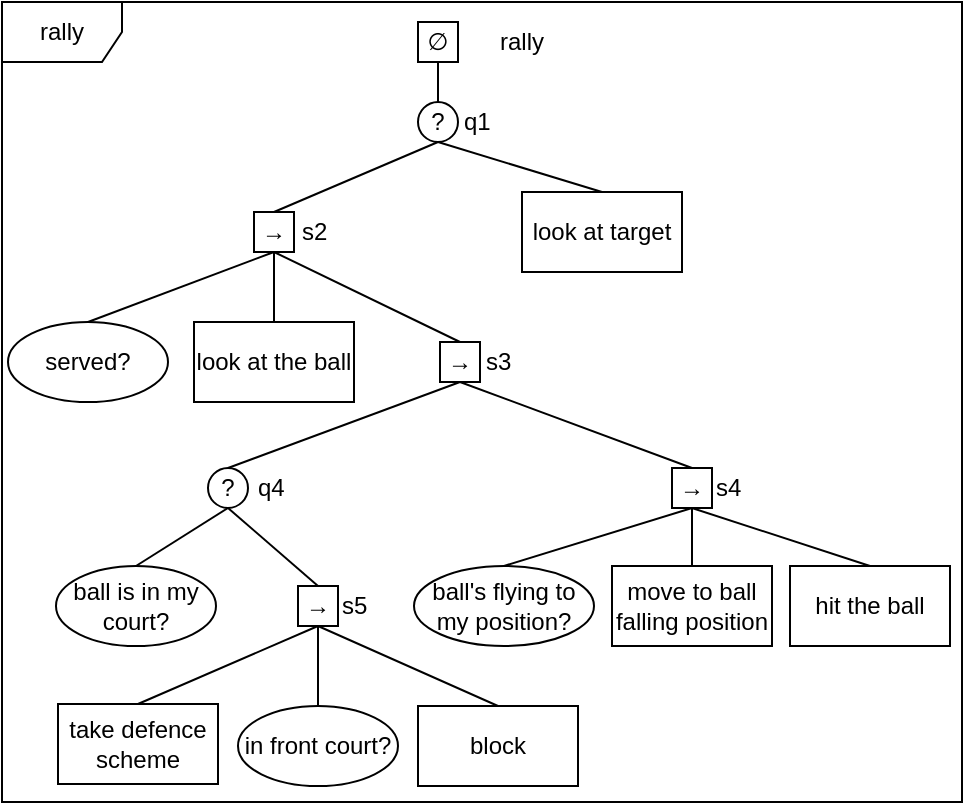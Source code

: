 <mxfile pages="1" version="11.2.5" type="device"><diagram id="EkMTp9RVe_bbDMzfqBNy" name="Page-1"><mxGraphModel dx="841" dy="658" grid="1" gridSize="10" guides="1" tooltips="1" connect="1" arrows="1" fold="1" page="0" pageScale="1" pageWidth="827" pageHeight="1169" math="0" shadow="0"><root><mxCell id="0"/><mxCell id="1" parent="0"/><mxCell id="cSMGH9xGjoorg707Jlx_-66" value="rally" style="shape=umlFrame;whiteSpace=wrap;html=1;" parent="1" vertex="1"><mxGeometry x="-90" y="-180" width="480" height="400" as="geometry"/></mxCell><mxCell id="cSMGH9xGjoorg707Jlx_-4" style="rounded=0;orthogonalLoop=1;jettySize=auto;html=1;exitX=0.5;exitY=1;exitDx=0;exitDy=0;endArrow=none;endFill=0;entryX=0.5;entryY=0;entryDx=0;entryDy=0;" parent="1" source="cSMGH9xGjoorg707Jlx_-2" target="cSMGH9xGjoorg707Jlx_-3" edge="1"><mxGeometry relative="1" as="geometry"/></mxCell><mxCell id="cSMGH9xGjoorg707Jlx_-38" style="edgeStyle=none;rounded=0;orthogonalLoop=1;jettySize=auto;html=1;exitX=0.5;exitY=1;exitDx=0;exitDy=0;entryX=0.5;entryY=0;entryDx=0;entryDy=0;endArrow=none;endFill=0;" parent="1" source="cSMGH9xGjoorg707Jlx_-2" target="cSMGH9xGjoorg707Jlx_-37" edge="1"><mxGeometry relative="1" as="geometry"/></mxCell><mxCell id="cSMGH9xGjoorg707Jlx_-2" value="?" style="ellipse;whiteSpace=wrap;html=1;aspect=fixed;" parent="1" vertex="1"><mxGeometry x="118" y="-130" width="20" height="20" as="geometry"/></mxCell><mxCell id="cSMGH9xGjoorg707Jlx_-7" style="edgeStyle=none;rounded=0;orthogonalLoop=1;jettySize=auto;html=1;exitX=0.5;exitY=1;exitDx=0;exitDy=0;entryX=0.5;entryY=0;entryDx=0;entryDy=0;endArrow=none;endFill=0;" parent="1" source="cSMGH9xGjoorg707Jlx_-3" target="cSMGH9xGjoorg707Jlx_-6" edge="1"><mxGeometry relative="1" as="geometry"/></mxCell><mxCell id="cSMGH9xGjoorg707Jlx_-3" value="→" style="whiteSpace=wrap;html=1;aspect=fixed;flipH=1;" parent="1" vertex="1"><mxGeometry x="36" y="-75" width="20" height="20" as="geometry"/></mxCell><mxCell id="cSMGH9xGjoorg707Jlx_-6" value="served?" style="ellipse;whiteSpace=wrap;html=1;flipH=1;" parent="1" vertex="1"><mxGeometry x="-87" y="-20" width="80" height="40" as="geometry"/></mxCell><mxCell id="cSMGH9xGjoorg707Jlx_-32" style="edgeStyle=none;rounded=0;orthogonalLoop=1;jettySize=auto;html=1;exitX=0.5;exitY=1;exitDx=0;exitDy=0;entryX=0.5;entryY=0;entryDx=0;entryDy=0;endArrow=none;endFill=0;" parent="1" source="cSMGH9xGjoorg707Jlx_-65" target="cSMGH9xGjoorg707Jlx_-31" edge="1"><mxGeometry relative="1" as="geometry"><mxPoint x="170" y="10" as="sourcePoint"/></mxGeometry></mxCell><mxCell id="cSMGH9xGjoorg707Jlx_-14" style="edgeStyle=none;rounded=0;orthogonalLoop=1;jettySize=auto;html=1;exitX=0.5;exitY=1;exitDx=0;exitDy=0;entryX=0.5;entryY=0;entryDx=0;entryDy=0;endArrow=none;endFill=0;" parent="1" source="cSMGH9xGjoorg707Jlx_-65" target="cSMGH9xGjoorg707Jlx_-11" edge="1"><mxGeometry relative="1" as="geometry"><mxPoint x="170" y="10" as="sourcePoint"/></mxGeometry></mxCell><mxCell id="cSMGH9xGjoorg707Jlx_-19" style="edgeStyle=none;rounded=0;orthogonalLoop=1;jettySize=auto;html=1;exitX=0.5;exitY=1;exitDx=0;exitDy=0;entryX=0.5;entryY=0;entryDx=0;entryDy=0;endArrow=none;endFill=0;" parent="1" source="cSMGH9xGjoorg707Jlx_-11" target="cSMGH9xGjoorg707Jlx_-58" edge="1"><mxGeometry relative="1" as="geometry"><mxPoint x="-53.5" y="150" as="targetPoint"/></mxGeometry></mxCell><mxCell id="cSMGH9xGjoorg707Jlx_-21" style="edgeStyle=none;rounded=0;orthogonalLoop=1;jettySize=auto;html=1;exitX=0.5;exitY=1;exitDx=0;exitDy=0;entryX=0.5;entryY=0;entryDx=0;entryDy=0;endArrow=none;endFill=0;" parent="1" source="cSMGH9xGjoorg707Jlx_-11" target="cSMGH9xGjoorg707Jlx_-47" edge="1"><mxGeometry relative="1" as="geometry"><mxPoint x="44" y="150" as="targetPoint"/></mxGeometry></mxCell><mxCell id="cSMGH9xGjoorg707Jlx_-11" value="?" style="ellipse;whiteSpace=wrap;html=1;aspect=fixed;" parent="1" vertex="1"><mxGeometry x="13" y="53" width="20" height="20" as="geometry"/></mxCell><mxCell id="cSMGH9xGjoorg707Jlx_-30" style="edgeStyle=none;rounded=0;orthogonalLoop=1;jettySize=auto;html=1;exitX=0.5;exitY=1;exitDx=0;exitDy=0;entryX=0.5;entryY=0;entryDx=0;entryDy=0;endArrow=none;endFill=0;" parent="1" source="cSMGH9xGjoorg707Jlx_-31" target="cSMGH9xGjoorg707Jlx_-29" edge="1"><mxGeometry relative="1" as="geometry"><mxPoint x="60" y="170" as="sourcePoint"/></mxGeometry></mxCell><mxCell id="cSMGH9xGjoorg707Jlx_-26" value="in front court?" style="ellipse;whiteSpace=wrap;html=1;" parent="1" vertex="1"><mxGeometry x="28" y="172" width="80" height="40" as="geometry"/></mxCell><mxCell id="cSMGH9xGjoorg707Jlx_-27" value="block" style="rounded=0;whiteSpace=wrap;html=1;" parent="1" vertex="1"><mxGeometry x="118" y="172" width="80" height="40" as="geometry"/></mxCell><mxCell id="cSMGH9xGjoorg707Jlx_-29" value="ball's flying to my position?" style="ellipse;whiteSpace=wrap;html=1;" parent="1" vertex="1"><mxGeometry x="116" y="102" width="90" height="40" as="geometry"/></mxCell><mxCell id="cSMGH9xGjoorg707Jlx_-34" style="edgeStyle=none;rounded=0;orthogonalLoop=1;jettySize=auto;html=1;exitX=0.5;exitY=1;exitDx=0;exitDy=0;entryX=0.5;entryY=0;entryDx=0;entryDy=0;endArrow=none;endFill=0;" parent="1" source="cSMGH9xGjoorg707Jlx_-31" target="cSMGH9xGjoorg707Jlx_-33" edge="1"><mxGeometry relative="1" as="geometry"/></mxCell><mxCell id="cSMGH9xGjoorg707Jlx_-36" style="edgeStyle=none;rounded=0;orthogonalLoop=1;jettySize=auto;html=1;exitX=0.5;exitY=1;exitDx=0;exitDy=0;entryX=0.5;entryY=0;entryDx=0;entryDy=0;endArrow=none;endFill=0;" parent="1" source="cSMGH9xGjoorg707Jlx_-31" target="cSMGH9xGjoorg707Jlx_-35" edge="1"><mxGeometry relative="1" as="geometry"/></mxCell><mxCell id="cSMGH9xGjoorg707Jlx_-31" value="→" style="whiteSpace=wrap;html=1;aspect=fixed;" parent="1" vertex="1"><mxGeometry x="245" y="53" width="20" height="20" as="geometry"/></mxCell><mxCell id="cSMGH9xGjoorg707Jlx_-33" value="move to ball falling position" style="rounded=0;whiteSpace=wrap;html=1;" parent="1" vertex="1"><mxGeometry x="215" y="102" width="80" height="40" as="geometry"/></mxCell><mxCell id="cSMGH9xGjoorg707Jlx_-35" value="hit the ball" style="rounded=0;whiteSpace=wrap;html=1;" parent="1" vertex="1"><mxGeometry x="304" y="102" width="80" height="40" as="geometry"/></mxCell><mxCell id="cSMGH9xGjoorg707Jlx_-37" value="look at target" style="rounded=0;whiteSpace=wrap;html=1;" parent="1" vertex="1"><mxGeometry x="170" y="-85" width="80" height="40" as="geometry"/></mxCell><mxCell id="cSMGH9xGjoorg707Jlx_-41" style="edgeStyle=none;rounded=0;orthogonalLoop=1;jettySize=auto;html=1;exitX=0.5;exitY=1;exitDx=0;exitDy=0;entryX=0.5;entryY=0;entryDx=0;entryDy=0;endArrow=none;endFill=0;" parent="1" source="cSMGH9xGjoorg707Jlx_-3" target="cSMGH9xGjoorg707Jlx_-65" edge="1"><mxGeometry relative="1" as="geometry"><mxPoint x="124" y="10" as="sourcePoint"/><mxPoint x="170" y="-10" as="targetPoint"/></mxGeometry></mxCell><mxCell id="cSMGH9xGjoorg707Jlx_-43" style="edgeStyle=none;rounded=0;orthogonalLoop=1;jettySize=auto;html=1;exitX=0.5;exitY=1;exitDx=0;exitDy=0;entryX=0.5;entryY=0;entryDx=0;entryDy=0;endArrow=none;endFill=0;" parent="1" source="cSMGH9xGjoorg707Jlx_-3" target="cSMGH9xGjoorg707Jlx_-42" edge="1"><mxGeometry relative="1" as="geometry"/></mxCell><mxCell id="cSMGH9xGjoorg707Jlx_-42" value="look at the ball" style="rounded=0;whiteSpace=wrap;html=1;" parent="1" vertex="1"><mxGeometry x="6.0" y="-20" width="80" height="40" as="geometry"/></mxCell><mxCell id="cSMGH9xGjoorg707Jlx_-48" style="edgeStyle=none;rounded=0;orthogonalLoop=1;jettySize=auto;html=1;exitX=0.5;exitY=1;exitDx=0;exitDy=0;entryX=0.5;entryY=0;entryDx=0;entryDy=0;endArrow=none;endFill=0;" parent="1" source="cSMGH9xGjoorg707Jlx_-47" target="cSMGH9xGjoorg707Jlx_-26" edge="1"><mxGeometry relative="1" as="geometry"/></mxCell><mxCell id="cSMGH9xGjoorg707Jlx_-49" style="edgeStyle=none;rounded=0;orthogonalLoop=1;jettySize=auto;html=1;exitX=0.5;exitY=1;exitDx=0;exitDy=0;entryX=0.5;entryY=0;entryDx=0;entryDy=0;endArrow=none;endFill=0;" parent="1" source="cSMGH9xGjoorg707Jlx_-47" target="cSMGH9xGjoorg707Jlx_-27" edge="1"><mxGeometry relative="1" as="geometry"/></mxCell><mxCell id="cSMGH9xGjoorg707Jlx_-63" style="edgeStyle=none;rounded=0;orthogonalLoop=1;jettySize=auto;html=1;exitX=0.5;exitY=1;exitDx=0;exitDy=0;entryX=0.5;entryY=0;entryDx=0;entryDy=0;endArrow=none;endFill=0;" parent="1" source="cSMGH9xGjoorg707Jlx_-47" target="cSMGH9xGjoorg707Jlx_-62" edge="1"><mxGeometry relative="1" as="geometry"/></mxCell><mxCell id="cSMGH9xGjoorg707Jlx_-47" value="→" style="whiteSpace=wrap;html=1;aspect=fixed;" parent="1" vertex="1"><mxGeometry x="58" y="112" width="20" height="20" as="geometry"/></mxCell><mxCell id="cSMGH9xGjoorg707Jlx_-52" style="edgeStyle=none;rounded=0;orthogonalLoop=1;jettySize=auto;html=1;exitX=0.5;exitY=1;exitDx=0;exitDy=0;entryX=0.5;entryY=0;entryDx=0;entryDy=0;endArrow=none;endFill=0;" parent="1" source="cSMGH9xGjoorg707Jlx_-51" target="cSMGH9xGjoorg707Jlx_-2" edge="1"><mxGeometry relative="1" as="geometry"/></mxCell><mxCell id="cSMGH9xGjoorg707Jlx_-51" value="∅" style="whiteSpace=wrap;html=1;aspect=fixed;flipH=1;" parent="1" vertex="1"><mxGeometry x="118.0" y="-170" width="20" height="20" as="geometry"/></mxCell><mxCell id="cSMGH9xGjoorg707Jlx_-58" value="ball is in my court?" style="ellipse;whiteSpace=wrap;html=1;" parent="1" vertex="1"><mxGeometry x="-63" y="102" width="80" height="40" as="geometry"/></mxCell><mxCell id="cSMGH9xGjoorg707Jlx_-62" value="take defence scheme" style="rounded=0;whiteSpace=wrap;html=1;" parent="1" vertex="1"><mxGeometry x="-62" y="171" width="80" height="40" as="geometry"/></mxCell><mxCell id="cSMGH9xGjoorg707Jlx_-65" value="→" style="whiteSpace=wrap;html=1;aspect=fixed;" parent="1" vertex="1"><mxGeometry x="129" y="-10" width="20" height="20" as="geometry"/></mxCell><mxCell id="RmoewqOBh3jTysVcD56W-1" value="rally" style="text;html=1;strokeColor=none;fillColor=none;align=center;verticalAlign=middle;whiteSpace=wrap;rounded=0;" vertex="1" parent="1"><mxGeometry x="150" y="-170" width="40" height="20" as="geometry"/></mxCell><mxCell id="RmoewqOBh3jTysVcD56W-2" value="q1" style="text;html=1;strokeColor=none;fillColor=none;align=left;verticalAlign=middle;whiteSpace=wrap;rounded=0;" vertex="1" parent="1"><mxGeometry x="139" y="-130" width="40" height="20" as="geometry"/></mxCell><mxCell id="RmoewqOBh3jTysVcD56W-3" value="s2" style="text;html=1;strokeColor=none;fillColor=none;align=left;verticalAlign=middle;whiteSpace=wrap;rounded=0;" vertex="1" parent="1"><mxGeometry x="58" y="-75" width="40" height="20" as="geometry"/></mxCell><mxCell id="RmoewqOBh3jTysVcD56W-4" value="s3" style="text;html=1;strokeColor=none;fillColor=none;align=left;verticalAlign=middle;whiteSpace=wrap;rounded=0;" vertex="1" parent="1"><mxGeometry x="150" y="-10" width="40" height="20" as="geometry"/></mxCell><mxCell id="RmoewqOBh3jTysVcD56W-5" value="q4" style="text;html=1;strokeColor=none;fillColor=none;align=left;verticalAlign=middle;whiteSpace=wrap;rounded=0;" vertex="1" parent="1"><mxGeometry x="36" y="53" width="40" height="20" as="geometry"/></mxCell><mxCell id="RmoewqOBh3jTysVcD56W-6" value="s4" style="text;html=1;strokeColor=none;fillColor=none;align=left;verticalAlign=middle;whiteSpace=wrap;rounded=0;" vertex="1" parent="1"><mxGeometry x="265" y="53" width="40" height="20" as="geometry"/></mxCell><mxCell id="RmoewqOBh3jTysVcD56W-7" value="s5" style="text;html=1;strokeColor=none;fillColor=none;align=left;verticalAlign=middle;whiteSpace=wrap;rounded=0;" vertex="1" parent="1"><mxGeometry x="78" y="111.9" width="40" height="20" as="geometry"/></mxCell></root></mxGraphModel></diagram></mxfile>